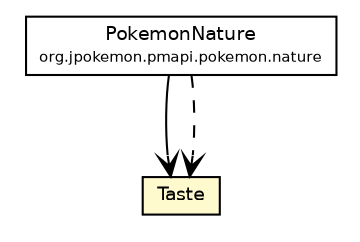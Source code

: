 #!/usr/local/bin/dot
#
# Class diagram 
# Generated by UMLGraph version 5.2 (http://www.umlgraph.org/)
#

digraph G {
	edge [fontname="Helvetica",fontsize=10,labelfontname="Helvetica",labelfontsize=10];
	node [fontname="Helvetica",fontsize=10,shape=plaintext];
	nodesep=0.25;
	ranksep=0.5;
	// org.jpokemon.pmapi.pokemon.nature.PokemonNature
	c2079 [label=<<table title="org.jpokemon.pmapi.pokemon.nature.PokemonNature" border="0" cellborder="1" cellspacing="0" cellpadding="2" port="p" href="../pokemon/nature/PokemonNature.html">
		<tr><td><table border="0" cellspacing="0" cellpadding="1">
<tr><td align="center" balign="center"> PokemonNature </td></tr>
<tr><td align="center" balign="center"><font point-size="7.0"> org.jpokemon.pmapi.pokemon.nature </font></td></tr>
		</table></td></tr>
		</table>>, fontname="Helvetica", fontcolor="black", fontsize=9.0];
	// org.jpokemon.pmapi.util.Taste
	c2102 [label=<<table title="org.jpokemon.pmapi.util.Taste" border="0" cellborder="1" cellspacing="0" cellpadding="2" port="p" bgcolor="lemonChiffon" href="./Taste.html">
		<tr><td><table border="0" cellspacing="0" cellpadding="1">
<tr><td align="center" balign="center"> Taste </td></tr>
		</table></td></tr>
		</table>>, fontname="Helvetica", fontcolor="black", fontsize=9.0];
	// org.jpokemon.pmapi.pokemon.nature.PokemonNature NAVASSOC org.jpokemon.pmapi.util.Taste
	c2079:p -> c2102:p [taillabel="", label="", headlabel="", fontname="Helvetica", fontcolor="black", fontsize=10.0, color="black", arrowhead=open];
	// org.jpokemon.pmapi.pokemon.nature.PokemonNature DEPEND org.jpokemon.pmapi.util.Taste
	c2079:p -> c2102:p [taillabel="", label="", headlabel="", fontname="Helvetica", fontcolor="black", fontsize=10.0, color="black", arrowhead=open, style=dashed];
}


